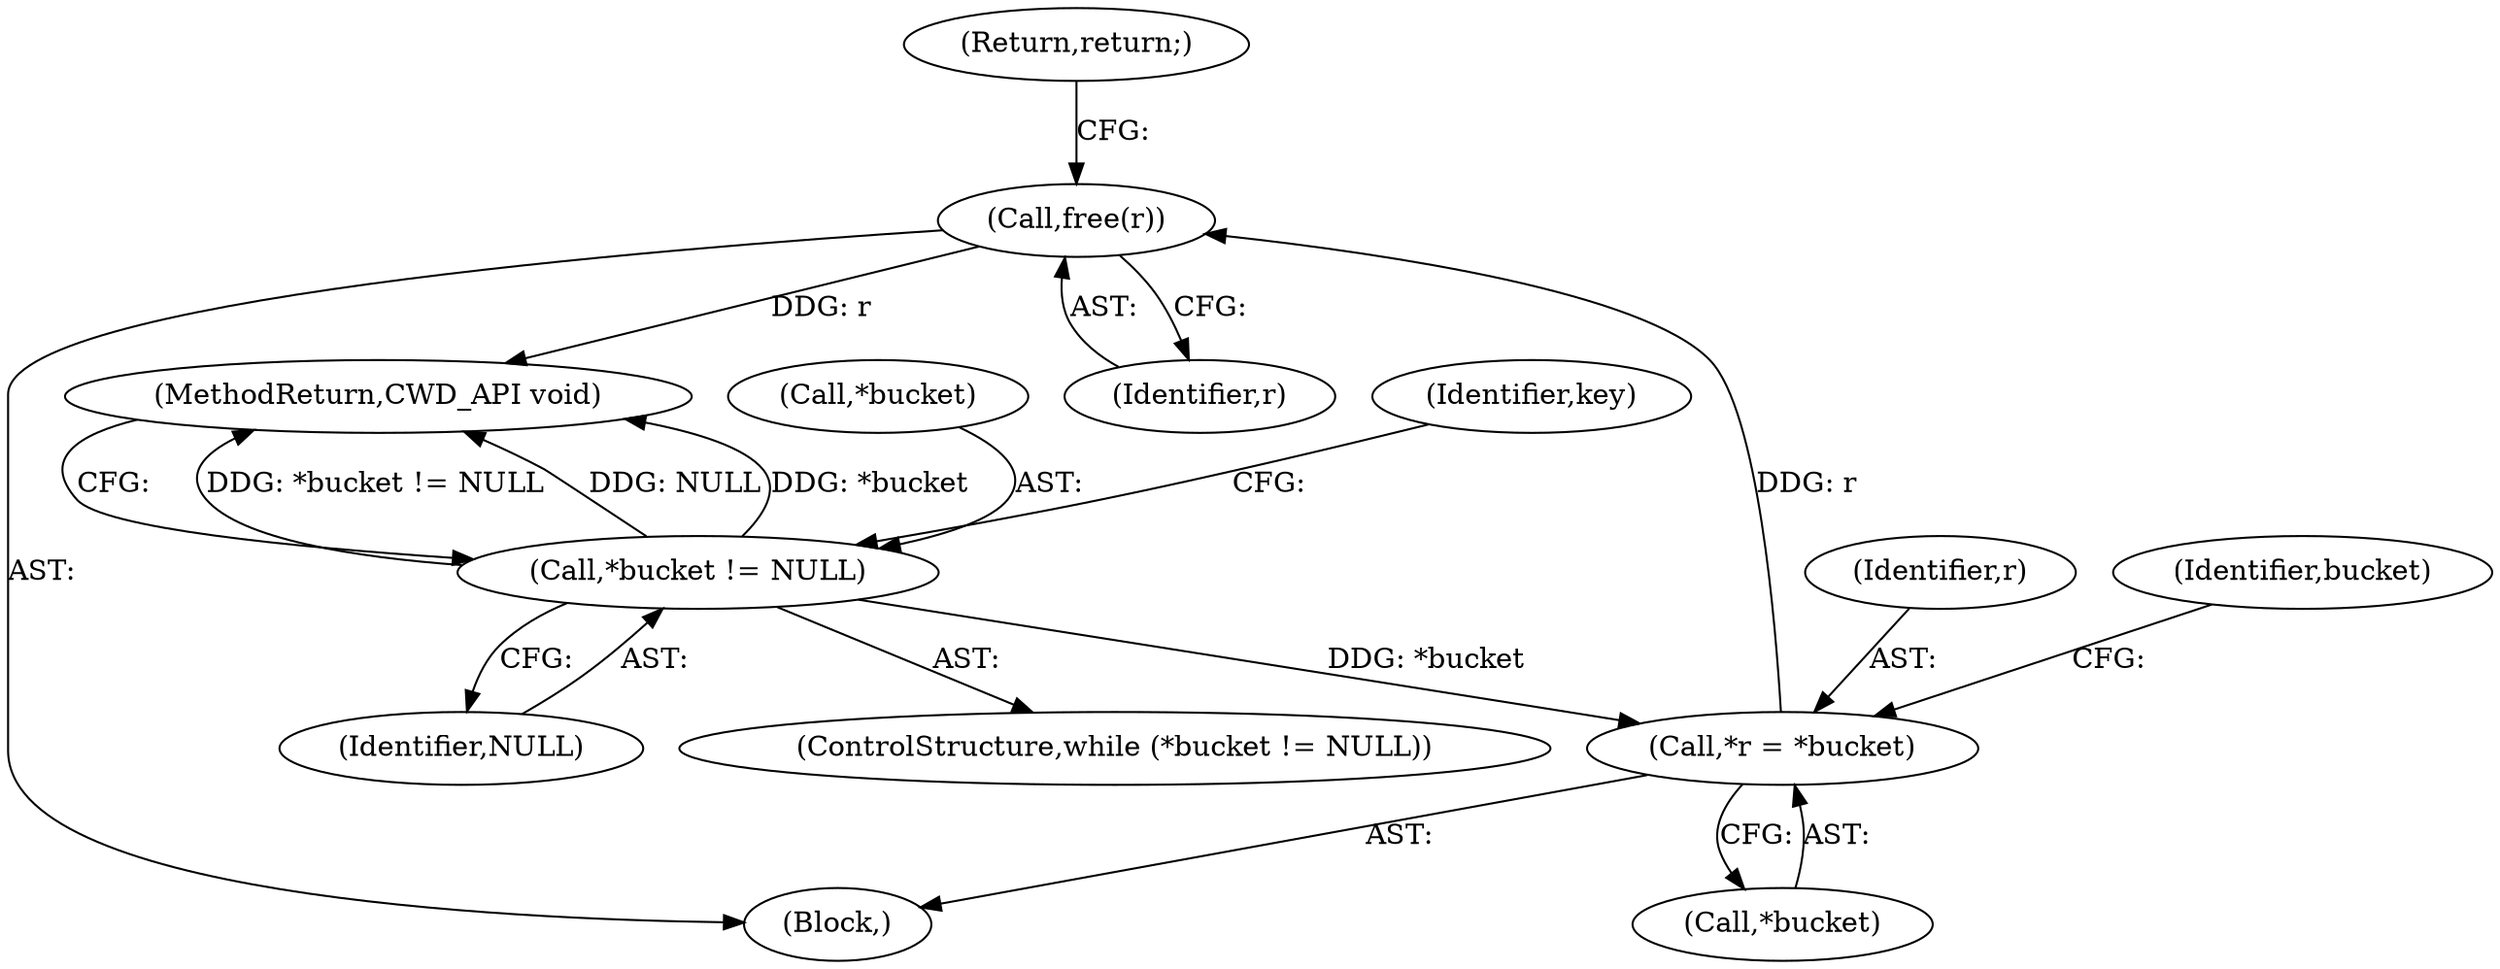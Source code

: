 digraph "0_php_0218acb7e756a469099c4ccfb22bce6c2bd1ef87@API" {
"1000211" [label="(Call,free(r))"];
"1000161" [label="(Call,*r = *bucket)"];
"1000130" [label="(Call,*bucket != NULL)"];
"1000167" [label="(Identifier,bucket)"];
"1000131" [label="(Call,*bucket)"];
"1000130" [label="(Call,*bucket != NULL)"];
"1000211" [label="(Call,free(r))"];
"1000159" [label="(Block,)"];
"1000212" [label="(Identifier,r)"];
"1000162" [label="(Identifier,r)"];
"1000213" [label="(Return,return;)"];
"1000133" [label="(Identifier,NULL)"];
"1000138" [label="(Identifier,key)"];
"1000161" [label="(Call,*r = *bucket)"];
"1000163" [label="(Call,*bucket)"];
"1000129" [label="(ControlStructure,while (*bucket != NULL))"];
"1000223" [label="(MethodReturn,CWD_API void)"];
"1000211" -> "1000159"  [label="AST: "];
"1000211" -> "1000212"  [label="CFG: "];
"1000212" -> "1000211"  [label="AST: "];
"1000213" -> "1000211"  [label="CFG: "];
"1000211" -> "1000223"  [label="DDG: r"];
"1000161" -> "1000211"  [label="DDG: r"];
"1000161" -> "1000159"  [label="AST: "];
"1000161" -> "1000163"  [label="CFG: "];
"1000162" -> "1000161"  [label="AST: "];
"1000163" -> "1000161"  [label="AST: "];
"1000167" -> "1000161"  [label="CFG: "];
"1000130" -> "1000161"  [label="DDG: *bucket"];
"1000130" -> "1000129"  [label="AST: "];
"1000130" -> "1000133"  [label="CFG: "];
"1000131" -> "1000130"  [label="AST: "];
"1000133" -> "1000130"  [label="AST: "];
"1000138" -> "1000130"  [label="CFG: "];
"1000223" -> "1000130"  [label="CFG: "];
"1000130" -> "1000223"  [label="DDG: *bucket != NULL"];
"1000130" -> "1000223"  [label="DDG: NULL"];
"1000130" -> "1000223"  [label="DDG: *bucket"];
}
